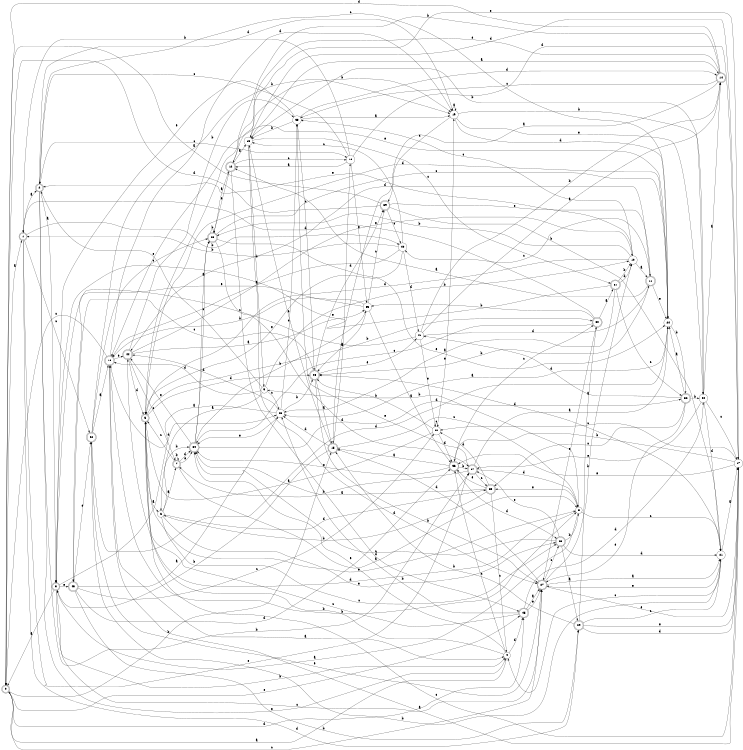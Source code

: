digraph n37_10 {
__start0 [label="" shape="none"];

rankdir=LR;
size="8,5";

s0 [style="rounded,filled", color="black", fillcolor="white" shape="doublecircle", label="0"];
s1 [style="rounded,filled", color="black", fillcolor="white" shape="doublecircle", label="1"];
s2 [style="rounded,filled", color="black", fillcolor="white" shape="doublecircle", label="2"];
s3 [style="rounded,filled", color="black", fillcolor="white" shape="doublecircle", label="3"];
s4 [style="filled", color="black", fillcolor="white" shape="circle", label="4"];
s5 [style="rounded,filled", color="black", fillcolor="white" shape="doublecircle", label="5"];
s6 [style="filled", color="black", fillcolor="white" shape="circle", label="6"];
s7 [style="rounded,filled", color="black", fillcolor="white" shape="doublecircle", label="7"];
s8 [style="filled", color="black", fillcolor="white" shape="circle", label="8"];
s9 [style="filled", color="black", fillcolor="white" shape="circle", label="9"];
s10 [style="filled", color="black", fillcolor="white" shape="circle", label="10"];
s11 [style="rounded,filled", color="black", fillcolor="white" shape="doublecircle", label="11"];
s12 [style="rounded,filled", color="black", fillcolor="white" shape="doublecircle", label="12"];
s13 [style="filled", color="black", fillcolor="white" shape="circle", label="13"];
s14 [style="rounded,filled", color="black", fillcolor="white" shape="doublecircle", label="14"];
s15 [style="rounded,filled", color="black", fillcolor="white" shape="doublecircle", label="15"];
s16 [style="filled", color="black", fillcolor="white" shape="circle", label="16"];
s17 [style="filled", color="black", fillcolor="white" shape="circle", label="17"];
s18 [style="rounded,filled", color="black", fillcolor="white" shape="doublecircle", label="18"];
s19 [style="filled", color="black", fillcolor="white" shape="circle", label="19"];
s20 [style="filled", color="black", fillcolor="white" shape="circle", label="20"];
s21 [style="filled", color="black", fillcolor="white" shape="circle", label="21"];
s22 [style="rounded,filled", color="black", fillcolor="white" shape="doublecircle", label="22"];
s23 [style="rounded,filled", color="black", fillcolor="white" shape="doublecircle", label="23"];
s24 [style="filled", color="black", fillcolor="white" shape="circle", label="24"];
s25 [style="filled", color="black", fillcolor="white" shape="circle", label="25"];
s26 [style="rounded,filled", color="black", fillcolor="white" shape="doublecircle", label="26"];
s27 [style="rounded,filled", color="black", fillcolor="white" shape="doublecircle", label="27"];
s28 [style="rounded,filled", color="black", fillcolor="white" shape="doublecircle", label="28"];
s29 [style="rounded,filled", color="black", fillcolor="white" shape="doublecircle", label="29"];
s30 [style="rounded,filled", color="black", fillcolor="white" shape="doublecircle", label="30"];
s31 [style="rounded,filled", color="black", fillcolor="white" shape="doublecircle", label="31"];
s32 [style="rounded,filled", color="black", fillcolor="white" shape="doublecircle", label="32"];
s33 [style="rounded,filled", color="black", fillcolor="white" shape="doublecircle", label="33"];
s34 [style="rounded,filled", color="black", fillcolor="white" shape="doublecircle", label="34"];
s35 [style="filled", color="black", fillcolor="white" shape="circle", label="35"];
s36 [style="rounded,filled", color="black", fillcolor="white" shape="doublecircle", label="36"];
s37 [style="rounded,filled", color="black", fillcolor="white" shape="doublecircle", label="37"];
s38 [style="filled", color="black", fillcolor="white" shape="circle", label="38"];
s39 [style="rounded,filled", color="black", fillcolor="white" shape="doublecircle", label="39"];
s40 [style="filled", color="black", fillcolor="white" shape="circle", label="40"];
s41 [style="filled", color="black", fillcolor="white" shape="circle", label="41"];
s42 [style="filled", color="black", fillcolor="white" shape="circle", label="42"];
s43 [style="rounded,filled", color="black", fillcolor="white" shape="doublecircle", label="43"];
s44 [style="rounded,filled", color="black", fillcolor="white" shape="doublecircle", label="44"];
s45 [style="rounded,filled", color="black", fillcolor="white" shape="doublecircle", label="45"];
s0 -> s1 [label="a"];
s0 -> s15 [label="b"];
s0 -> s27 [label="c"];
s0 -> s45 [label="d"];
s0 -> s45 [label="e"];
s1 -> s2 [label="a"];
s1 -> s40 [label="b"];
s1 -> s22 [label="c"];
s1 -> s29 [label="d"];
s1 -> s37 [label="e"];
s2 -> s3 [label="a"];
s2 -> s37 [label="b"];
s2 -> s16 [label="c"];
s2 -> s19 [label="d"];
s2 -> s4 [label="e"];
s3 -> s0 [label="a"];
s3 -> s4 [label="b"];
s3 -> s27 [label="c"];
s3 -> s25 [label="d"];
s3 -> s43 [label="e"];
s4 -> s0 [label="a"];
s4 -> s5 [label="b"];
s4 -> s36 [label="c"];
s4 -> s45 [label="d"];
s4 -> s34 [label="e"];
s5 -> s6 [label="a"];
s5 -> s30 [label="b"];
s5 -> s17 [label="c"];
s5 -> s26 [label="d"];
s5 -> s8 [label="e"];
s6 -> s7 [label="a"];
s6 -> s34 [label="b"];
s6 -> s28 [label="c"];
s6 -> s33 [label="d"];
s6 -> s28 [label="e"];
s7 -> s8 [label="a"];
s7 -> s7 [label="b"];
s7 -> s5 [label="c"];
s7 -> s34 [label="d"];
s7 -> s34 [label="e"];
s8 -> s3 [label="a"];
s8 -> s9 [label="b"];
s8 -> s21 [label="c"];
s8 -> s44 [label="d"];
s8 -> s33 [label="e"];
s9 -> s6 [label="a"];
s9 -> s10 [label="b"];
s9 -> s25 [label="c"];
s9 -> s18 [label="d"];
s9 -> s2 [label="e"];
s10 -> s11 [label="a"];
s10 -> s23 [label="b"];
s10 -> s38 [label="c"];
s10 -> s5 [label="d"];
s10 -> s2 [label="e"];
s11 -> s12 [label="a"];
s11 -> s26 [label="b"];
s11 -> s40 [label="c"];
s11 -> s44 [label="d"];
s11 -> s24 [label="e"];
s12 -> s13 [label="a"];
s12 -> s19 [label="b"];
s12 -> s16 [label="c"];
s12 -> s45 [label="d"];
s12 -> s23 [label="e"];
s13 -> s14 [label="a"];
s13 -> s9 [label="b"];
s13 -> s31 [label="c"];
s13 -> s27 [label="d"];
s13 -> s17 [label="e"];
s14 -> s15 [label="a"];
s14 -> s5 [label="b"];
s14 -> s38 [label="c"];
s14 -> s0 [label="d"];
s14 -> s12 [label="e"];
s15 -> s16 [label="a"];
s15 -> s3 [label="b"];
s15 -> s8 [label="c"];
s15 -> s25 [label="d"];
s15 -> s13 [label="e"];
s16 -> s12 [label="a"];
s16 -> s1 [label="b"];
s16 -> s2 [label="c"];
s16 -> s17 [label="d"];
s16 -> s35 [label="e"];
s17 -> s18 [label="a"];
s17 -> s36 [label="b"];
s17 -> s42 [label="c"];
s17 -> s13 [label="d"];
s17 -> s36 [label="e"];
s18 -> s4 [label="a"];
s18 -> s8 [label="b"];
s18 -> s0 [label="c"];
s18 -> s19 [label="d"];
s18 -> s44 [label="e"];
s19 -> s19 [label="a"];
s19 -> s20 [label="b"];
s19 -> s39 [label="c"];
s19 -> s24 [label="d"];
s19 -> s20 [label="e"];
s20 -> s14 [label="a"];
s20 -> s13 [label="b"];
s20 -> s17 [label="c"];
s20 -> s21 [label="d"];
s20 -> s37 [label="e"];
s21 -> s17 [label="a"];
s21 -> s22 [label="b"];
s21 -> s4 [label="c"];
s21 -> s26 [label="d"];
s21 -> s27 [label="e"];
s22 -> s18 [label="a"];
s22 -> s19 [label="b"];
s22 -> s23 [label="c"];
s22 -> s24 [label="d"];
s22 -> s27 [label="e"];
s23 -> s12 [label="a"];
s23 -> s23 [label="b"];
s23 -> s24 [label="c"];
s23 -> s37 [label="d"];
s23 -> s24 [label="e"];
s24 -> s25 [label="a"];
s24 -> s32 [label="b"];
s24 -> s2 [label="c"];
s24 -> s5 [label="d"];
s24 -> s18 [label="e"];
s25 -> s18 [label="a"];
s25 -> s26 [label="b"];
s25 -> s38 [label="c"];
s25 -> s44 [label="d"];
s25 -> s34 [label="e"];
s26 -> s15 [label="a"];
s26 -> s27 [label="b"];
s26 -> s43 [label="c"];
s26 -> s39 [label="d"];
s26 -> s41 [label="e"];
s27 -> s21 [label="a"];
s27 -> s10 [label="b"];
s27 -> s28 [label="c"];
s27 -> s15 [label="d"];
s27 -> s17 [label="e"];
s28 -> s29 [label="a"];
s28 -> s8 [label="b"];
s28 -> s34 [label="c"];
s28 -> s21 [label="d"];
s28 -> s37 [label="e"];
s29 -> s30 [label="a"];
s29 -> s15 [label="b"];
s29 -> s21 [label="c"];
s29 -> s17 [label="d"];
s29 -> s17 [label="e"];
s30 -> s31 [label="a"];
s30 -> s35 [label="b"];
s30 -> s34 [label="c"];
s30 -> s1 [label="d"];
s30 -> s27 [label="e"];
s31 -> s25 [label="a"];
s31 -> s10 [label="b"];
s31 -> s32 [label="c"];
s31 -> s10 [label="d"];
s31 -> s3 [label="e"];
s32 -> s24 [label="a"];
s32 -> s20 [label="b"];
s32 -> s33 [label="c"];
s32 -> s41 [label="d"];
s32 -> s27 [label="e"];
s33 -> s34 [label="a"];
s33 -> s6 [label="b"];
s33 -> s4 [label="c"];
s33 -> s42 [label="d"];
s33 -> s36 [label="e"];
s34 -> s23 [label="a"];
s34 -> s35 [label="b"];
s34 -> s23 [label="c"];
s34 -> s32 [label="d"];
s34 -> s44 [label="e"];
s35 -> s36 [label="a"];
s35 -> s18 [label="b"];
s35 -> s39 [label="c"];
s35 -> s26 [label="d"];
s35 -> s43 [label="e"];
s36 -> s15 [label="a"];
s36 -> s37 [label="b"];
s36 -> s30 [label="c"];
s36 -> s28 [label="d"];
s36 -> s34 [label="e"];
s37 -> s24 [label="a"];
s37 -> s7 [label="b"];
s37 -> s33 [label="c"];
s37 -> s8 [label="d"];
s37 -> s38 [label="e"];
s38 -> s19 [label="a"];
s38 -> s13 [label="b"];
s38 -> s26 [label="c"];
s38 -> s14 [label="d"];
s38 -> s3 [label="e"];
s39 -> s0 [label="a"];
s39 -> s21 [label="b"];
s39 -> s40 [label="c"];
s39 -> s0 [label="d"];
s39 -> s11 [label="e"];
s40 -> s18 [label="a"];
s40 -> s1 [label="b"];
s40 -> s13 [label="c"];
s40 -> s41 [label="d"];
s40 -> s5 [label="e"];
s41 -> s14 [label="a"];
s41 -> s14 [label="b"];
s41 -> s3 [label="c"];
s41 -> s11 [label="d"];
s41 -> s42 [label="e"];
s42 -> s5 [label="a"];
s42 -> s26 [label="b"];
s42 -> s42 [label="c"];
s42 -> s36 [label="d"];
s42 -> s19 [label="e"];
s43 -> s25 [label="a"];
s43 -> s29 [label="b"];
s43 -> s42 [label="c"];
s43 -> s36 [label="d"];
s43 -> s22 [label="e"];
s44 -> s35 [label="a"];
s44 -> s38 [label="b"];
s44 -> s7 [label="c"];
s44 -> s5 [label="d"];
s44 -> s10 [label="e"];
s45 -> s27 [label="a"];
s45 -> s25 [label="b"];
s45 -> s5 [label="c"];
s45 -> s20 [label="d"];
s45 -> s27 [label="e"];

}